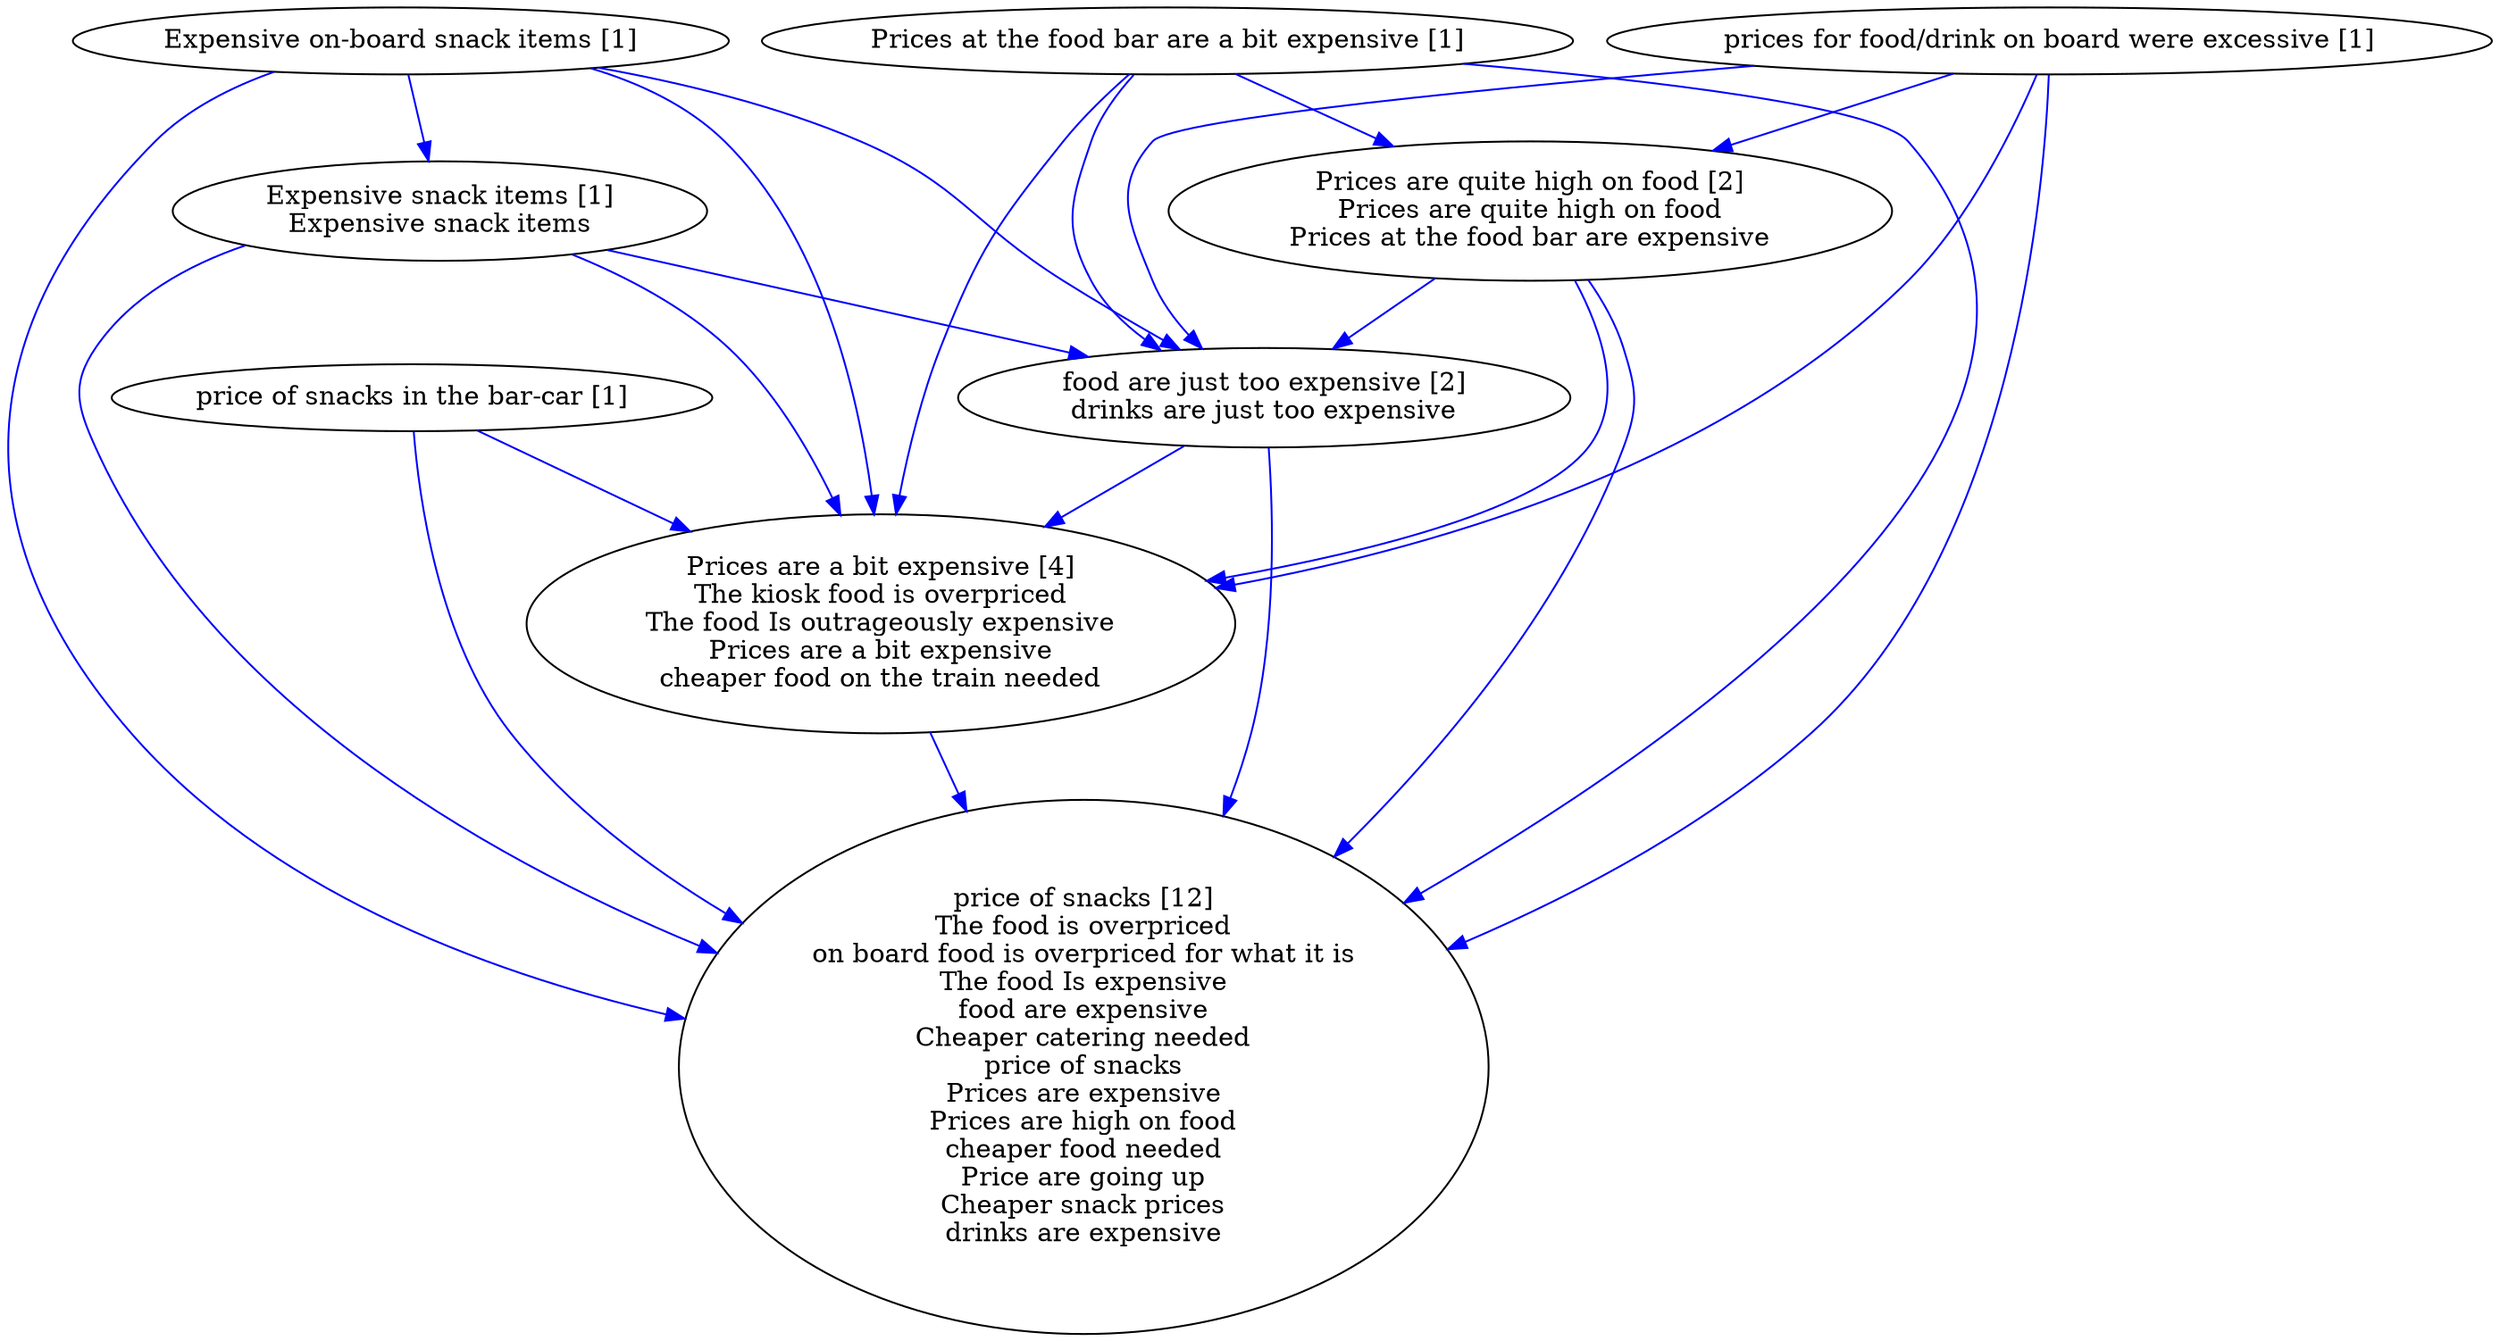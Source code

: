digraph collapsedGraph {
"Prices are quite high on food [2]\nPrices are quite high on food\nPrices at the food bar are expensive""price of snacks [12]\nThe food is overpriced\non board food is overpriced for what it is\nThe food Is expensive\nfood are expensive\nCheaper catering needed\nprice of snacks\nPrices are expensive\nPrices are high on food\ncheaper food needed\nPrice are going up\nCheaper snack prices\ndrinks are expensive""Prices are a bit expensive [4]\nThe kiosk food is overpriced\nThe food Is outrageously expensive\nPrices are a bit expensive\ncheaper food on the train needed""food are just too expensive [2]\ndrinks are just too expensive""Expensive on-board snack items [1]""Expensive snack items [1]\nExpensive snack items""Prices at the food bar are a bit expensive [1]""price of snacks in the bar-car [1]""prices for food/drink on board were excessive [1]""Prices are quite high on food [2]\nPrices are quite high on food\nPrices at the food bar are expensive" -> "price of snacks [12]\nThe food is overpriced\non board food is overpriced for what it is\nThe food Is expensive\nfood are expensive\nCheaper catering needed\nprice of snacks\nPrices are expensive\nPrices are high on food\ncheaper food needed\nPrice are going up\nCheaper snack prices\ndrinks are expensive" [color=blue]
"Prices are a bit expensive [4]\nThe kiosk food is overpriced\nThe food Is outrageously expensive\nPrices are a bit expensive\ncheaper food on the train needed" -> "price of snacks [12]\nThe food is overpriced\non board food is overpriced for what it is\nThe food Is expensive\nfood are expensive\nCheaper catering needed\nprice of snacks\nPrices are expensive\nPrices are high on food\ncheaper food needed\nPrice are going up\nCheaper snack prices\ndrinks are expensive" [color=blue]
"prices for food/drink on board were excessive [1]" -> "price of snacks [12]\nThe food is overpriced\non board food is overpriced for what it is\nThe food Is expensive\nfood are expensive\nCheaper catering needed\nprice of snacks\nPrices are expensive\nPrices are high on food\ncheaper food needed\nPrice are going up\nCheaper snack prices\ndrinks are expensive" [color=blue]
"prices for food/drink on board were excessive [1]" -> "Prices are a bit expensive [4]\nThe kiosk food is overpriced\nThe food Is outrageously expensive\nPrices are a bit expensive\ncheaper food on the train needed" [color=blue]
"price of snacks in the bar-car [1]" -> "Prices are a bit expensive [4]\nThe kiosk food is overpriced\nThe food Is outrageously expensive\nPrices are a bit expensive\ncheaper food on the train needed" [color=blue]
"food are just too expensive [2]\ndrinks are just too expensive" -> "Prices are a bit expensive [4]\nThe kiosk food is overpriced\nThe food Is outrageously expensive\nPrices are a bit expensive\ncheaper food on the train needed" [color=blue]
"price of snacks in the bar-car [1]" -> "price of snacks [12]\nThe food is overpriced\non board food is overpriced for what it is\nThe food Is expensive\nfood are expensive\nCheaper catering needed\nprice of snacks\nPrices are expensive\nPrices are high on food\ncheaper food needed\nPrice are going up\nCheaper snack prices\ndrinks are expensive" [color=blue]
"Prices are quite high on food [2]\nPrices are quite high on food\nPrices at the food bar are expensive" -> "food are just too expensive [2]\ndrinks are just too expensive" [color=blue]
"Prices at the food bar are a bit expensive [1]" -> "Prices are a bit expensive [4]\nThe kiosk food is overpriced\nThe food Is outrageously expensive\nPrices are a bit expensive\ncheaper food on the train needed" [color=blue]
"Prices at the food bar are a bit expensive [1]" -> "food are just too expensive [2]\ndrinks are just too expensive" [color=blue]
"Expensive snack items [1]\nExpensive snack items" -> "food are just too expensive [2]\ndrinks are just too expensive" [color=blue]
"Expensive snack items [1]\nExpensive snack items" -> "Prices are a bit expensive [4]\nThe kiosk food is overpriced\nThe food Is outrageously expensive\nPrices are a bit expensive\ncheaper food on the train needed" [color=blue]
"Expensive on-board snack items [1]" -> "price of snacks [12]\nThe food is overpriced\non board food is overpriced for what it is\nThe food Is expensive\nfood are expensive\nCheaper catering needed\nprice of snacks\nPrices are expensive\nPrices are high on food\ncheaper food needed\nPrice are going up\nCheaper snack prices\ndrinks are expensive" [color=blue]
"food are just too expensive [2]\ndrinks are just too expensive" -> "price of snacks [12]\nThe food is overpriced\non board food is overpriced for what it is\nThe food Is expensive\nfood are expensive\nCheaper catering needed\nprice of snacks\nPrices are expensive\nPrices are high on food\ncheaper food needed\nPrice are going up\nCheaper snack prices\ndrinks are expensive" [color=blue]
"Prices at the food bar are a bit expensive [1]" -> "price of snacks [12]\nThe food is overpriced\non board food is overpriced for what it is\nThe food Is expensive\nfood are expensive\nCheaper catering needed\nprice of snacks\nPrices are expensive\nPrices are high on food\ncheaper food needed\nPrice are going up\nCheaper snack prices\ndrinks are expensive" [color=blue]
"Prices at the food bar are a bit expensive [1]" -> "Prices are quite high on food [2]\nPrices are quite high on food\nPrices at the food bar are expensive" [color=blue]
"prices for food/drink on board were excessive [1]" -> "Prices are quite high on food [2]\nPrices are quite high on food\nPrices at the food bar are expensive" [color=blue]
"prices for food/drink on board were excessive [1]" -> "food are just too expensive [2]\ndrinks are just too expensive" [color=blue]
"Expensive snack items [1]\nExpensive snack items" -> "price of snacks [12]\nThe food is overpriced\non board food is overpriced for what it is\nThe food Is expensive\nfood are expensive\nCheaper catering needed\nprice of snacks\nPrices are expensive\nPrices are high on food\ncheaper food needed\nPrice are going up\nCheaper snack prices\ndrinks are expensive" [color=blue]
"Expensive on-board snack items [1]" -> "Prices are a bit expensive [4]\nThe kiosk food is overpriced\nThe food Is outrageously expensive\nPrices are a bit expensive\ncheaper food on the train needed" [color=blue]
"Expensive on-board snack items [1]" -> "food are just too expensive [2]\ndrinks are just too expensive" [color=blue]
"Expensive on-board snack items [1]" -> "Expensive snack items [1]\nExpensive snack items" [color=blue]
"Prices are quite high on food [2]\nPrices are quite high on food\nPrices at the food bar are expensive" -> "Prices are a bit expensive [4]\nThe kiosk food is overpriced\nThe food Is outrageously expensive\nPrices are a bit expensive\ncheaper food on the train needed" [color=blue]
}